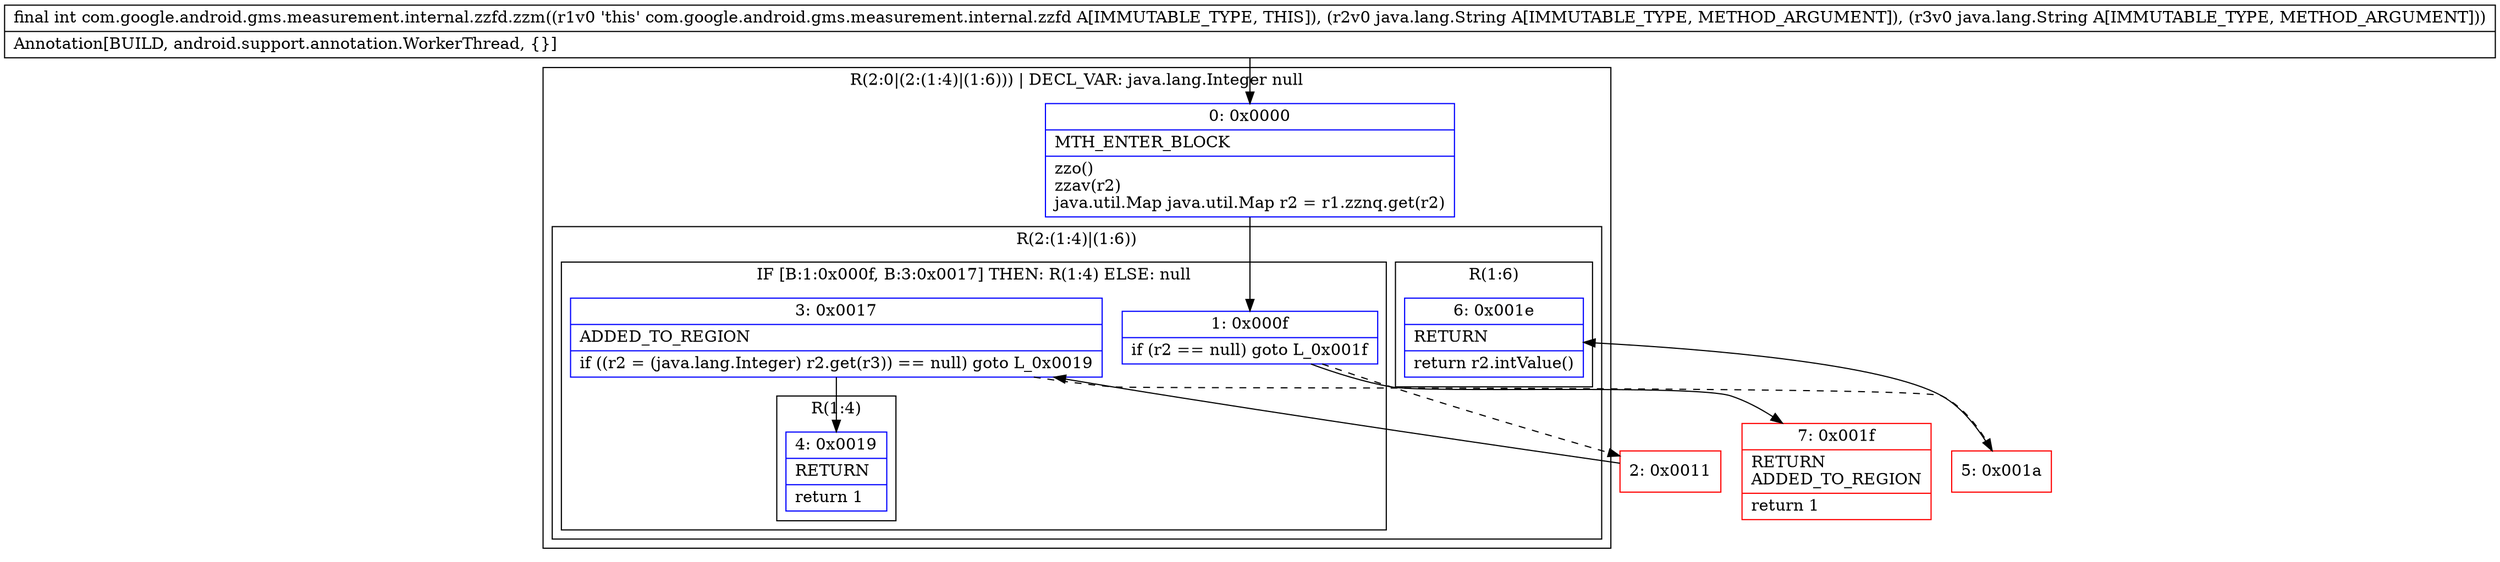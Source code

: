 digraph "CFG forcom.google.android.gms.measurement.internal.zzfd.zzm(Ljava\/lang\/String;Ljava\/lang\/String;)I" {
subgraph cluster_Region_1926595260 {
label = "R(2:0|(2:(1:4)|(1:6))) | DECL_VAR: java.lang.Integer null\l";
node [shape=record,color=blue];
Node_0 [shape=record,label="{0\:\ 0x0000|MTH_ENTER_BLOCK\l|zzo()\lzzav(r2)\ljava.util.Map java.util.Map r2 = r1.zznq.get(r2)\l}"];
subgraph cluster_Region_121430715 {
label = "R(2:(1:4)|(1:6))";
node [shape=record,color=blue];
subgraph cluster_IfRegion_995379197 {
label = "IF [B:1:0x000f, B:3:0x0017] THEN: R(1:4) ELSE: null";
node [shape=record,color=blue];
Node_1 [shape=record,label="{1\:\ 0x000f|if (r2 == null) goto L_0x001f\l}"];
Node_3 [shape=record,label="{3\:\ 0x0017|ADDED_TO_REGION\l|if ((r2 = (java.lang.Integer) r2.get(r3)) == null) goto L_0x0019\l}"];
subgraph cluster_Region_2004021582 {
label = "R(1:4)";
node [shape=record,color=blue];
Node_4 [shape=record,label="{4\:\ 0x0019|RETURN\l|return 1\l}"];
}
}
subgraph cluster_Region_1397287610 {
label = "R(1:6)";
node [shape=record,color=blue];
Node_6 [shape=record,label="{6\:\ 0x001e|RETURN\l|return r2.intValue()\l}"];
}
}
}
Node_2 [shape=record,color=red,label="{2\:\ 0x0011}"];
Node_5 [shape=record,color=red,label="{5\:\ 0x001a}"];
Node_7 [shape=record,color=red,label="{7\:\ 0x001f|RETURN\lADDED_TO_REGION\l|return 1\l}"];
MethodNode[shape=record,label="{final int com.google.android.gms.measurement.internal.zzfd.zzm((r1v0 'this' com.google.android.gms.measurement.internal.zzfd A[IMMUTABLE_TYPE, THIS]), (r2v0 java.lang.String A[IMMUTABLE_TYPE, METHOD_ARGUMENT]), (r3v0 java.lang.String A[IMMUTABLE_TYPE, METHOD_ARGUMENT]))  | Annotation[BUILD, android.support.annotation.WorkerThread, \{\}]\l}"];
MethodNode -> Node_0;
Node_0 -> Node_1;
Node_1 -> Node_2[style=dashed];
Node_1 -> Node_7;
Node_3 -> Node_4;
Node_3 -> Node_5[style=dashed];
Node_2 -> Node_3;
Node_5 -> Node_6;
}

